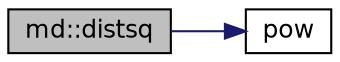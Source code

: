 digraph "md::distsq"
{
 // INTERACTIVE_SVG=YES
 // LATEX_PDF_SIZE
  bgcolor="transparent";
  edge [fontname="Helvetica",fontsize="12",labelfontname="Helvetica",labelfontsize="12"];
  node [fontname="Helvetica",fontsize="12",shape=record];
  rankdir="LR";
  Node1 [label="md::distsq",height=0.2,width=0.4,color="black", fillcolor="grey75", style="filled", fontcolor="black",tooltip="Calculate distances between two particles (squared) ldf distsq(ui p1,ldf x2[dim]); ///< Calculate dis..."];
  Node1 -> Node2 [color="midnightblue",fontsize="12",style="solid",fontname="Helvetica"];
  Node2 [label="pow",height=0.2,width=0.4,color="black",URL="$autodiff_8libmd_8cc_a4fd9e414f0c7ab2098dcea6c6de318d9.html#a4fd9e414f0c7ab2098dcea6c6de318d9",tooltip=" "];
}
